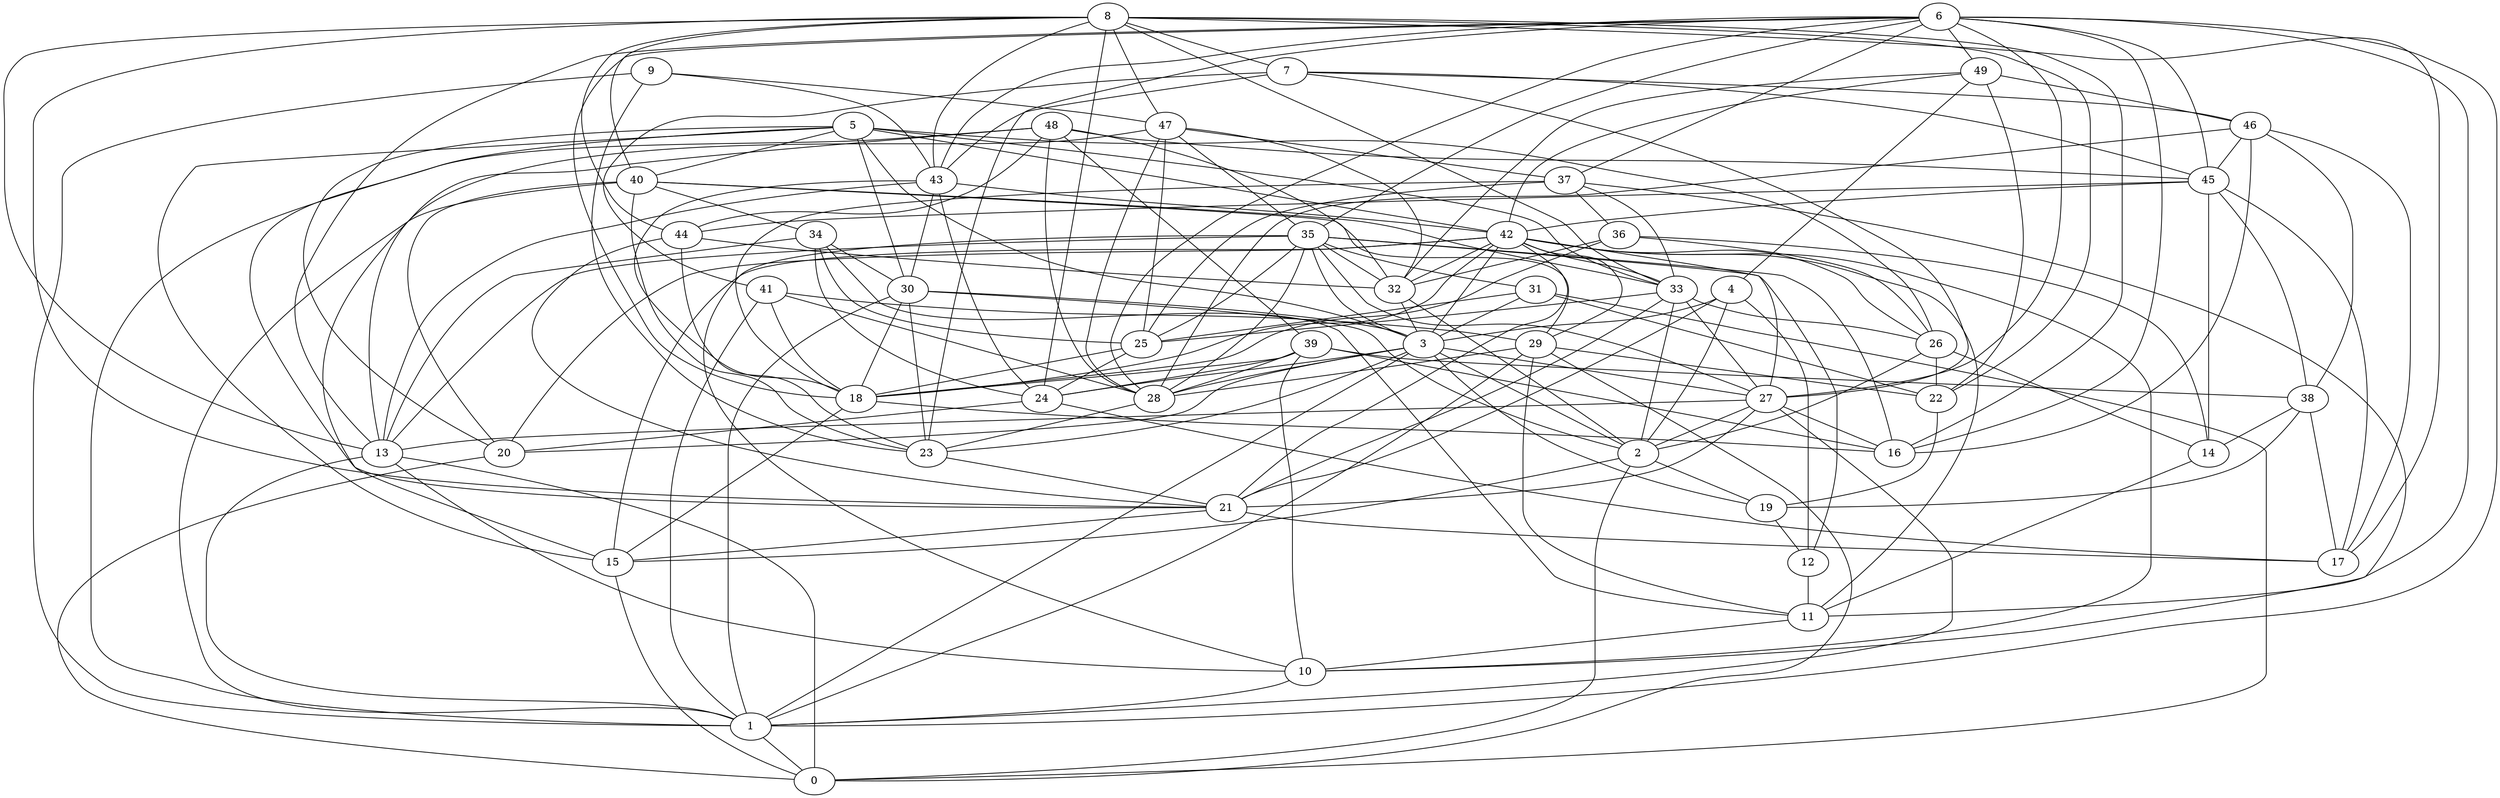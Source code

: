 digraph GG_graph {

subgraph G_graph {
edge [color = black]
"20" -> "0" [dir = none]
"15" -> "0" [dir = none]
"44" -> "23" [dir = none]
"5" -> "26" [dir = none]
"34" -> "25" [dir = none]
"48" -> "32" [dir = none]
"31" -> "3" [dir = none]
"27" -> "21" [dir = none]
"27" -> "1" [dir = none]
"29" -> "0" [dir = none]
"29" -> "22" [dir = none]
"29" -> "28" [dir = none]
"13" -> "10" [dir = none]
"39" -> "16" [dir = none]
"24" -> "17" [dir = none]
"9" -> "1" [dir = none]
"22" -> "19" [dir = none]
"41" -> "1" [dir = none]
"10" -> "1" [dir = none]
"7" -> "41" [dir = none]
"46" -> "38" [dir = none]
"46" -> "28" [dir = none]
"47" -> "25" [dir = none]
"47" -> "28" [dir = none]
"45" -> "38" [dir = none]
"3" -> "24" [dir = none]
"3" -> "1" [dir = none]
"30" -> "23" [dir = none]
"30" -> "18" [dir = none]
"30" -> "2" [dir = none]
"6" -> "35" [dir = none]
"6" -> "16" [dir = none]
"6" -> "37" [dir = none]
"6" -> "28" [dir = none]
"6" -> "1" [dir = none]
"6" -> "49" [dir = none]
"19" -> "12" [dir = none]
"42" -> "33" [dir = none]
"42" -> "11" [dir = none]
"49" -> "4" [dir = none]
"49" -> "42" [dir = none]
"37" -> "36" [dir = none]
"32" -> "2" [dir = none]
"32" -> "3" [dir = none]
"26" -> "2" [dir = none]
"8" -> "40" [dir = none]
"8" -> "43" [dir = none]
"8" -> "33" [dir = none]
"36" -> "14" [dir = none]
"11" -> "10" [dir = none]
"9" -> "47" [dir = none]
"47" -> "15" [dir = none]
"33" -> "25" [dir = none]
"38" -> "14" [dir = none]
"42" -> "21" [dir = none]
"39" -> "28" [dir = none]
"46" -> "45" [dir = none]
"42" -> "26" [dir = none]
"35" -> "32" [dir = none]
"36" -> "26" [dir = none]
"8" -> "17" [dir = none]
"40" -> "23" [dir = none]
"35" -> "25" [dir = none]
"6" -> "18" [dir = none]
"26" -> "14" [dir = none]
"44" -> "21" [dir = none]
"8" -> "7" [dir = none]
"42" -> "3" [dir = none]
"2" -> "0" [dir = none]
"39" -> "24" [dir = none]
"18" -> "15" [dir = none]
"6" -> "13" [dir = none]
"12" -> "11" [dir = none]
"3" -> "28" [dir = none]
"31" -> "0" [dir = none]
"35" -> "27" [dir = none]
"45" -> "14" [dir = none]
"48" -> "44" [dir = none]
"41" -> "18" [dir = none]
"1" -> "0" [dir = none]
"5" -> "33" [dir = none]
"48" -> "1" [dir = none]
"49" -> "22" [dir = none]
"31" -> "25" [dir = none]
"35" -> "10" [dir = none]
"37" -> "10" [dir = none]
"35" -> "28" [dir = none]
"47" -> "35" [dir = none]
"37" -> "25" [dir = none]
"31" -> "22" [dir = none]
"5" -> "15" [dir = none]
"42" -> "10" [dir = none]
"35" -> "13" [dir = none]
"21" -> "15" [dir = none]
"46" -> "17" [dir = none]
"45" -> "42" [dir = none]
"38" -> "19" [dir = none]
"41" -> "28" [dir = none]
"33" -> "2" [dir = none]
"13" -> "0" [dir = none]
"6" -> "27" [dir = none]
"34" -> "24" [dir = none]
"28" -> "23" [dir = none]
"27" -> "16" [dir = none]
"34" -> "11" [dir = none]
"40" -> "33" [dir = none]
"42" -> "18" [dir = none]
"30" -> "3" [dir = none]
"39" -> "10" [dir = none]
"43" -> "18" [dir = none]
"9" -> "23" [dir = none]
"26" -> "22" [dir = none]
"14" -> "11" [dir = none]
"8" -> "24" [dir = none]
"5" -> "21" [dir = none]
"23" -> "21" [dir = none]
"3" -> "19" [dir = none]
"42" -> "32" [dir = none]
"3" -> "20" [dir = none]
"7" -> "27" [dir = none]
"48" -> "13" [dir = none]
"39" -> "38" [dir = none]
"8" -> "22" [dir = none]
"37" -> "33" [dir = none]
"38" -> "17" [dir = none]
"8" -> "21" [dir = none]
"36" -> "18" [dir = none]
"43" -> "42" [dir = none]
"35" -> "31" [dir = none]
"4" -> "2" [dir = none]
"5" -> "30" [dir = none]
"8" -> "47" [dir = none]
"8" -> "44" [dir = none]
"7" -> "45" [dir = none]
"46" -> "16" [dir = none]
"42" -> "20" [dir = none]
"49" -> "46" [dir = none]
"5" -> "3" [dir = none]
"37" -> "18" [dir = none]
"40" -> "34" [dir = none]
"42" -> "15" [dir = none]
"35" -> "16" [dir = none]
"34" -> "30" [dir = none]
"5" -> "42" [dir = none]
"6" -> "11" [dir = none]
"5" -> "40" [dir = none]
"49" -> "32" [dir = none]
"7" -> "43" [dir = none]
"39" -> "18" [dir = none]
"45" -> "17" [dir = none]
"3" -> "23" [dir = none]
"43" -> "13" [dir = none]
"8" -> "16" [dir = none]
"47" -> "37" [dir = none]
"27" -> "13" [dir = none]
"2" -> "19" [dir = none]
"9" -> "43" [dir = none]
"43" -> "24" [dir = none]
"3" -> "27" [dir = none]
"33" -> "21" [dir = none]
"35" -> "3" [dir = none]
"2" -> "15" [dir = none]
"40" -> "1" [dir = none]
"30" -> "1" [dir = none]
"44" -> "32" [dir = none]
"42" -> "27" [dir = none]
"6" -> "43" [dir = none]
"34" -> "13" [dir = none]
"4" -> "21" [dir = none]
"29" -> "11" [dir = none]
"6" -> "23" [dir = none]
"25" -> "18" [dir = none]
"6" -> "45" [dir = none]
"24" -> "20" [dir = none]
"21" -> "17" [dir = none]
"41" -> "29" [dir = none]
"48" -> "39" [dir = none]
"43" -> "30" [dir = none]
"35" -> "12" [dir = none]
"5" -> "20" [dir = none]
"18" -> "16" [dir = none]
"4" -> "3" [dir = none]
"27" -> "2" [dir = none]
"36" -> "32" [dir = none]
"48" -> "45" [dir = none]
"4" -> "12" [dir = none]
"48" -> "28" [dir = none]
"3" -> "2" [dir = none]
"40" -> "29" [dir = none]
"42" -> "29" [dir = none]
"47" -> "32" [dir = none]
"13" -> "1" [dir = none]
"33" -> "27" [dir = none]
"29" -> "1" [dir = none]
"25" -> "24" [dir = none]
"40" -> "20" [dir = none]
"7" -> "46" [dir = none]
"8" -> "13" [dir = none]
"33" -> "26" [dir = none]
"45" -> "44" [dir = none]
}

}
